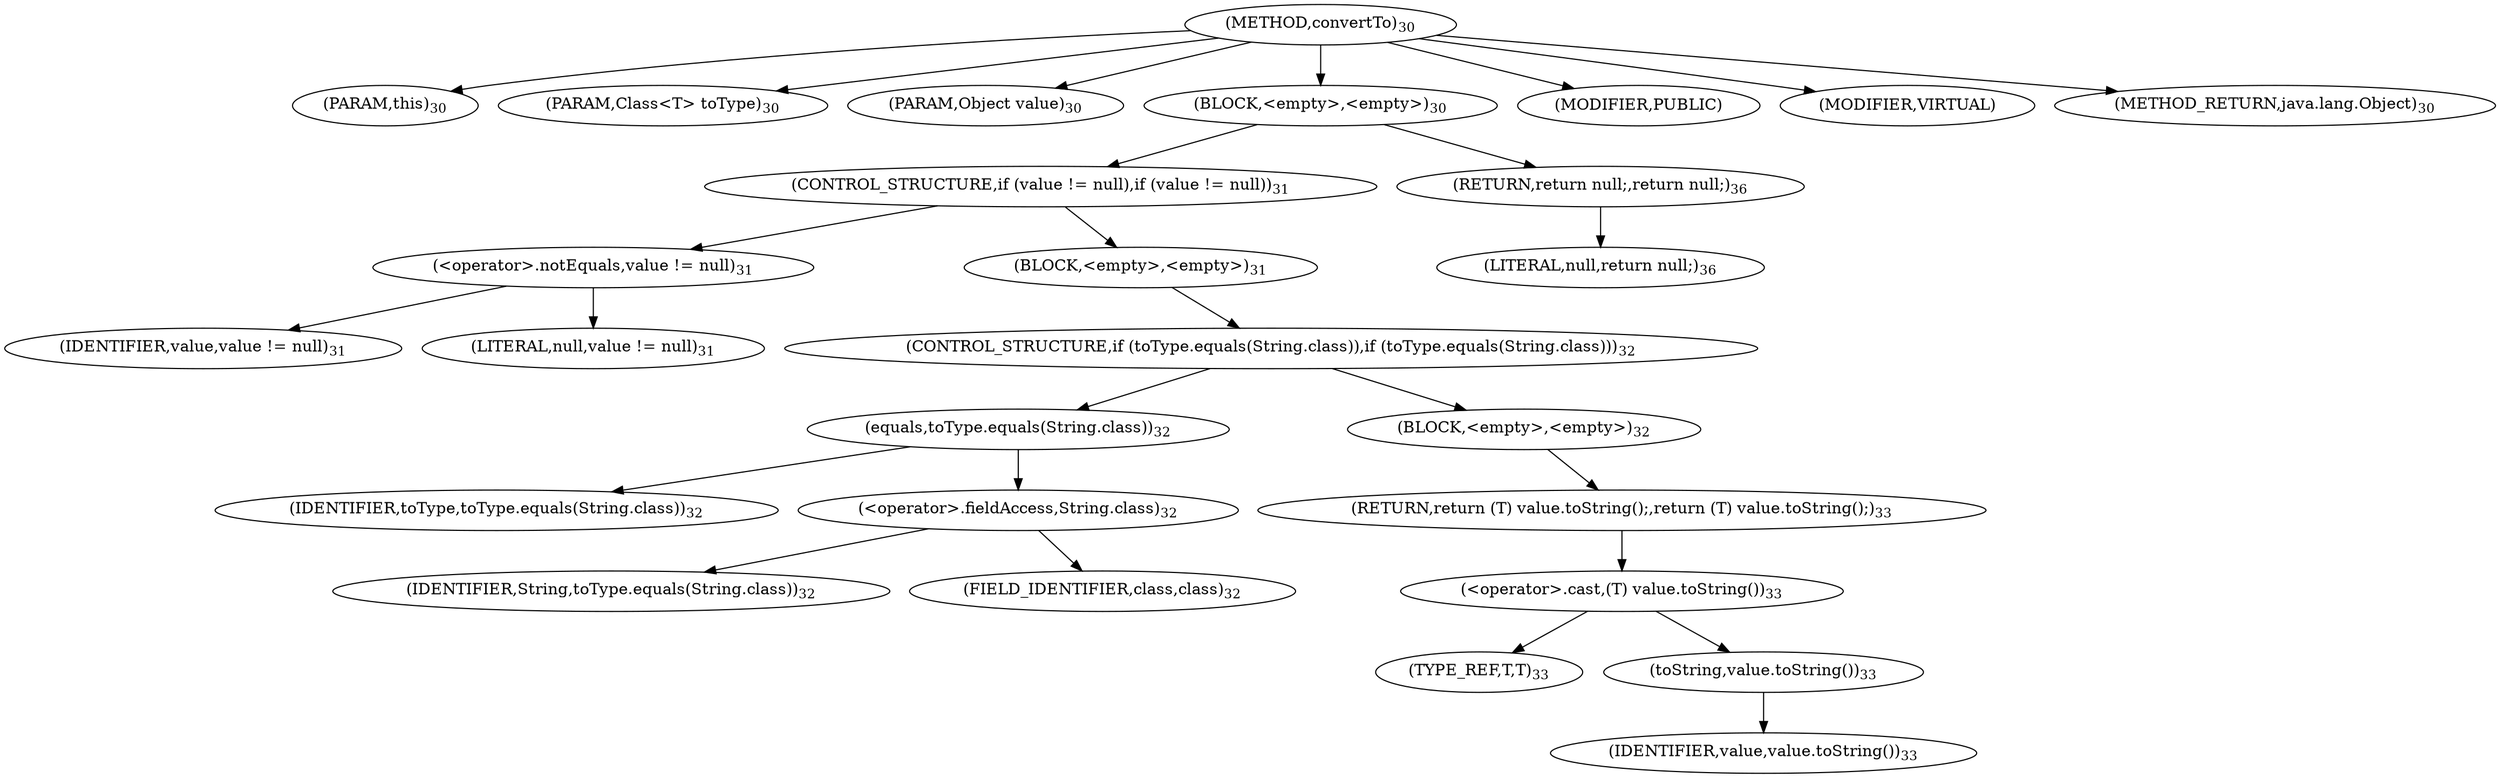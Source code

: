 digraph "convertTo" {  
"19" [label = <(METHOD,convertTo)<SUB>30</SUB>> ]
"20" [label = <(PARAM,this)<SUB>30</SUB>> ]
"21" [label = <(PARAM,Class&lt;T&gt; toType)<SUB>30</SUB>> ]
"22" [label = <(PARAM,Object value)<SUB>30</SUB>> ]
"23" [label = <(BLOCK,&lt;empty&gt;,&lt;empty&gt;)<SUB>30</SUB>> ]
"24" [label = <(CONTROL_STRUCTURE,if (value != null),if (value != null))<SUB>31</SUB>> ]
"25" [label = <(&lt;operator&gt;.notEquals,value != null)<SUB>31</SUB>> ]
"26" [label = <(IDENTIFIER,value,value != null)<SUB>31</SUB>> ]
"27" [label = <(LITERAL,null,value != null)<SUB>31</SUB>> ]
"28" [label = <(BLOCK,&lt;empty&gt;,&lt;empty&gt;)<SUB>31</SUB>> ]
"29" [label = <(CONTROL_STRUCTURE,if (toType.equals(String.class)),if (toType.equals(String.class)))<SUB>32</SUB>> ]
"30" [label = <(equals,toType.equals(String.class))<SUB>32</SUB>> ]
"31" [label = <(IDENTIFIER,toType,toType.equals(String.class))<SUB>32</SUB>> ]
"32" [label = <(&lt;operator&gt;.fieldAccess,String.class)<SUB>32</SUB>> ]
"33" [label = <(IDENTIFIER,String,toType.equals(String.class))<SUB>32</SUB>> ]
"34" [label = <(FIELD_IDENTIFIER,class,class)<SUB>32</SUB>> ]
"35" [label = <(BLOCK,&lt;empty&gt;,&lt;empty&gt;)<SUB>32</SUB>> ]
"36" [label = <(RETURN,return (T) value.toString();,return (T) value.toString();)<SUB>33</SUB>> ]
"37" [label = <(&lt;operator&gt;.cast,(T) value.toString())<SUB>33</SUB>> ]
"38" [label = <(TYPE_REF,T,T)<SUB>33</SUB>> ]
"39" [label = <(toString,value.toString())<SUB>33</SUB>> ]
"40" [label = <(IDENTIFIER,value,value.toString())<SUB>33</SUB>> ]
"41" [label = <(RETURN,return null;,return null;)<SUB>36</SUB>> ]
"42" [label = <(LITERAL,null,return null;)<SUB>36</SUB>> ]
"43" [label = <(MODIFIER,PUBLIC)> ]
"44" [label = <(MODIFIER,VIRTUAL)> ]
"45" [label = <(METHOD_RETURN,java.lang.Object)<SUB>30</SUB>> ]
  "19" -> "20" 
  "19" -> "21" 
  "19" -> "22" 
  "19" -> "23" 
  "19" -> "43" 
  "19" -> "44" 
  "19" -> "45" 
  "23" -> "24" 
  "23" -> "41" 
  "24" -> "25" 
  "24" -> "28" 
  "25" -> "26" 
  "25" -> "27" 
  "28" -> "29" 
  "29" -> "30" 
  "29" -> "35" 
  "30" -> "31" 
  "30" -> "32" 
  "32" -> "33" 
  "32" -> "34" 
  "35" -> "36" 
  "36" -> "37" 
  "37" -> "38" 
  "37" -> "39" 
  "39" -> "40" 
  "41" -> "42" 
}
